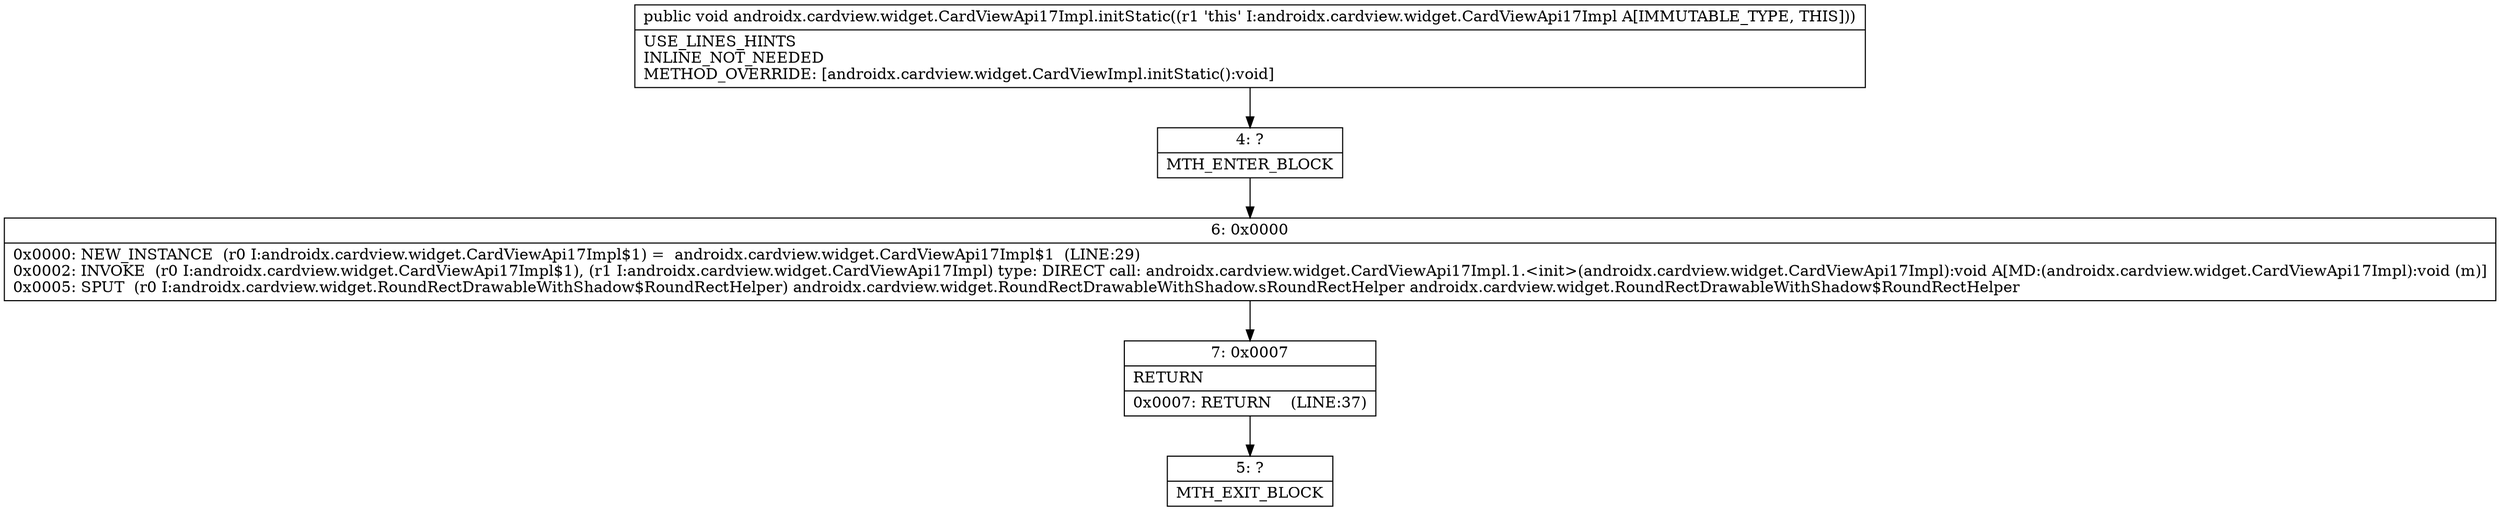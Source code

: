 digraph "CFG forandroidx.cardview.widget.CardViewApi17Impl.initStatic()V" {
Node_4 [shape=record,label="{4\:\ ?|MTH_ENTER_BLOCK\l}"];
Node_6 [shape=record,label="{6\:\ 0x0000|0x0000: NEW_INSTANCE  (r0 I:androidx.cardview.widget.CardViewApi17Impl$1) =  androidx.cardview.widget.CardViewApi17Impl$1  (LINE:29)\l0x0002: INVOKE  (r0 I:androidx.cardview.widget.CardViewApi17Impl$1), (r1 I:androidx.cardview.widget.CardViewApi17Impl) type: DIRECT call: androidx.cardview.widget.CardViewApi17Impl.1.\<init\>(androidx.cardview.widget.CardViewApi17Impl):void A[MD:(androidx.cardview.widget.CardViewApi17Impl):void (m)]\l0x0005: SPUT  (r0 I:androidx.cardview.widget.RoundRectDrawableWithShadow$RoundRectHelper) androidx.cardview.widget.RoundRectDrawableWithShadow.sRoundRectHelper androidx.cardview.widget.RoundRectDrawableWithShadow$RoundRectHelper \l}"];
Node_7 [shape=record,label="{7\:\ 0x0007|RETURN\l|0x0007: RETURN    (LINE:37)\l}"];
Node_5 [shape=record,label="{5\:\ ?|MTH_EXIT_BLOCK\l}"];
MethodNode[shape=record,label="{public void androidx.cardview.widget.CardViewApi17Impl.initStatic((r1 'this' I:androidx.cardview.widget.CardViewApi17Impl A[IMMUTABLE_TYPE, THIS]))  | USE_LINES_HINTS\lINLINE_NOT_NEEDED\lMETHOD_OVERRIDE: [androidx.cardview.widget.CardViewImpl.initStatic():void]\l}"];
MethodNode -> Node_4;Node_4 -> Node_6;
Node_6 -> Node_7;
Node_7 -> Node_5;
}

